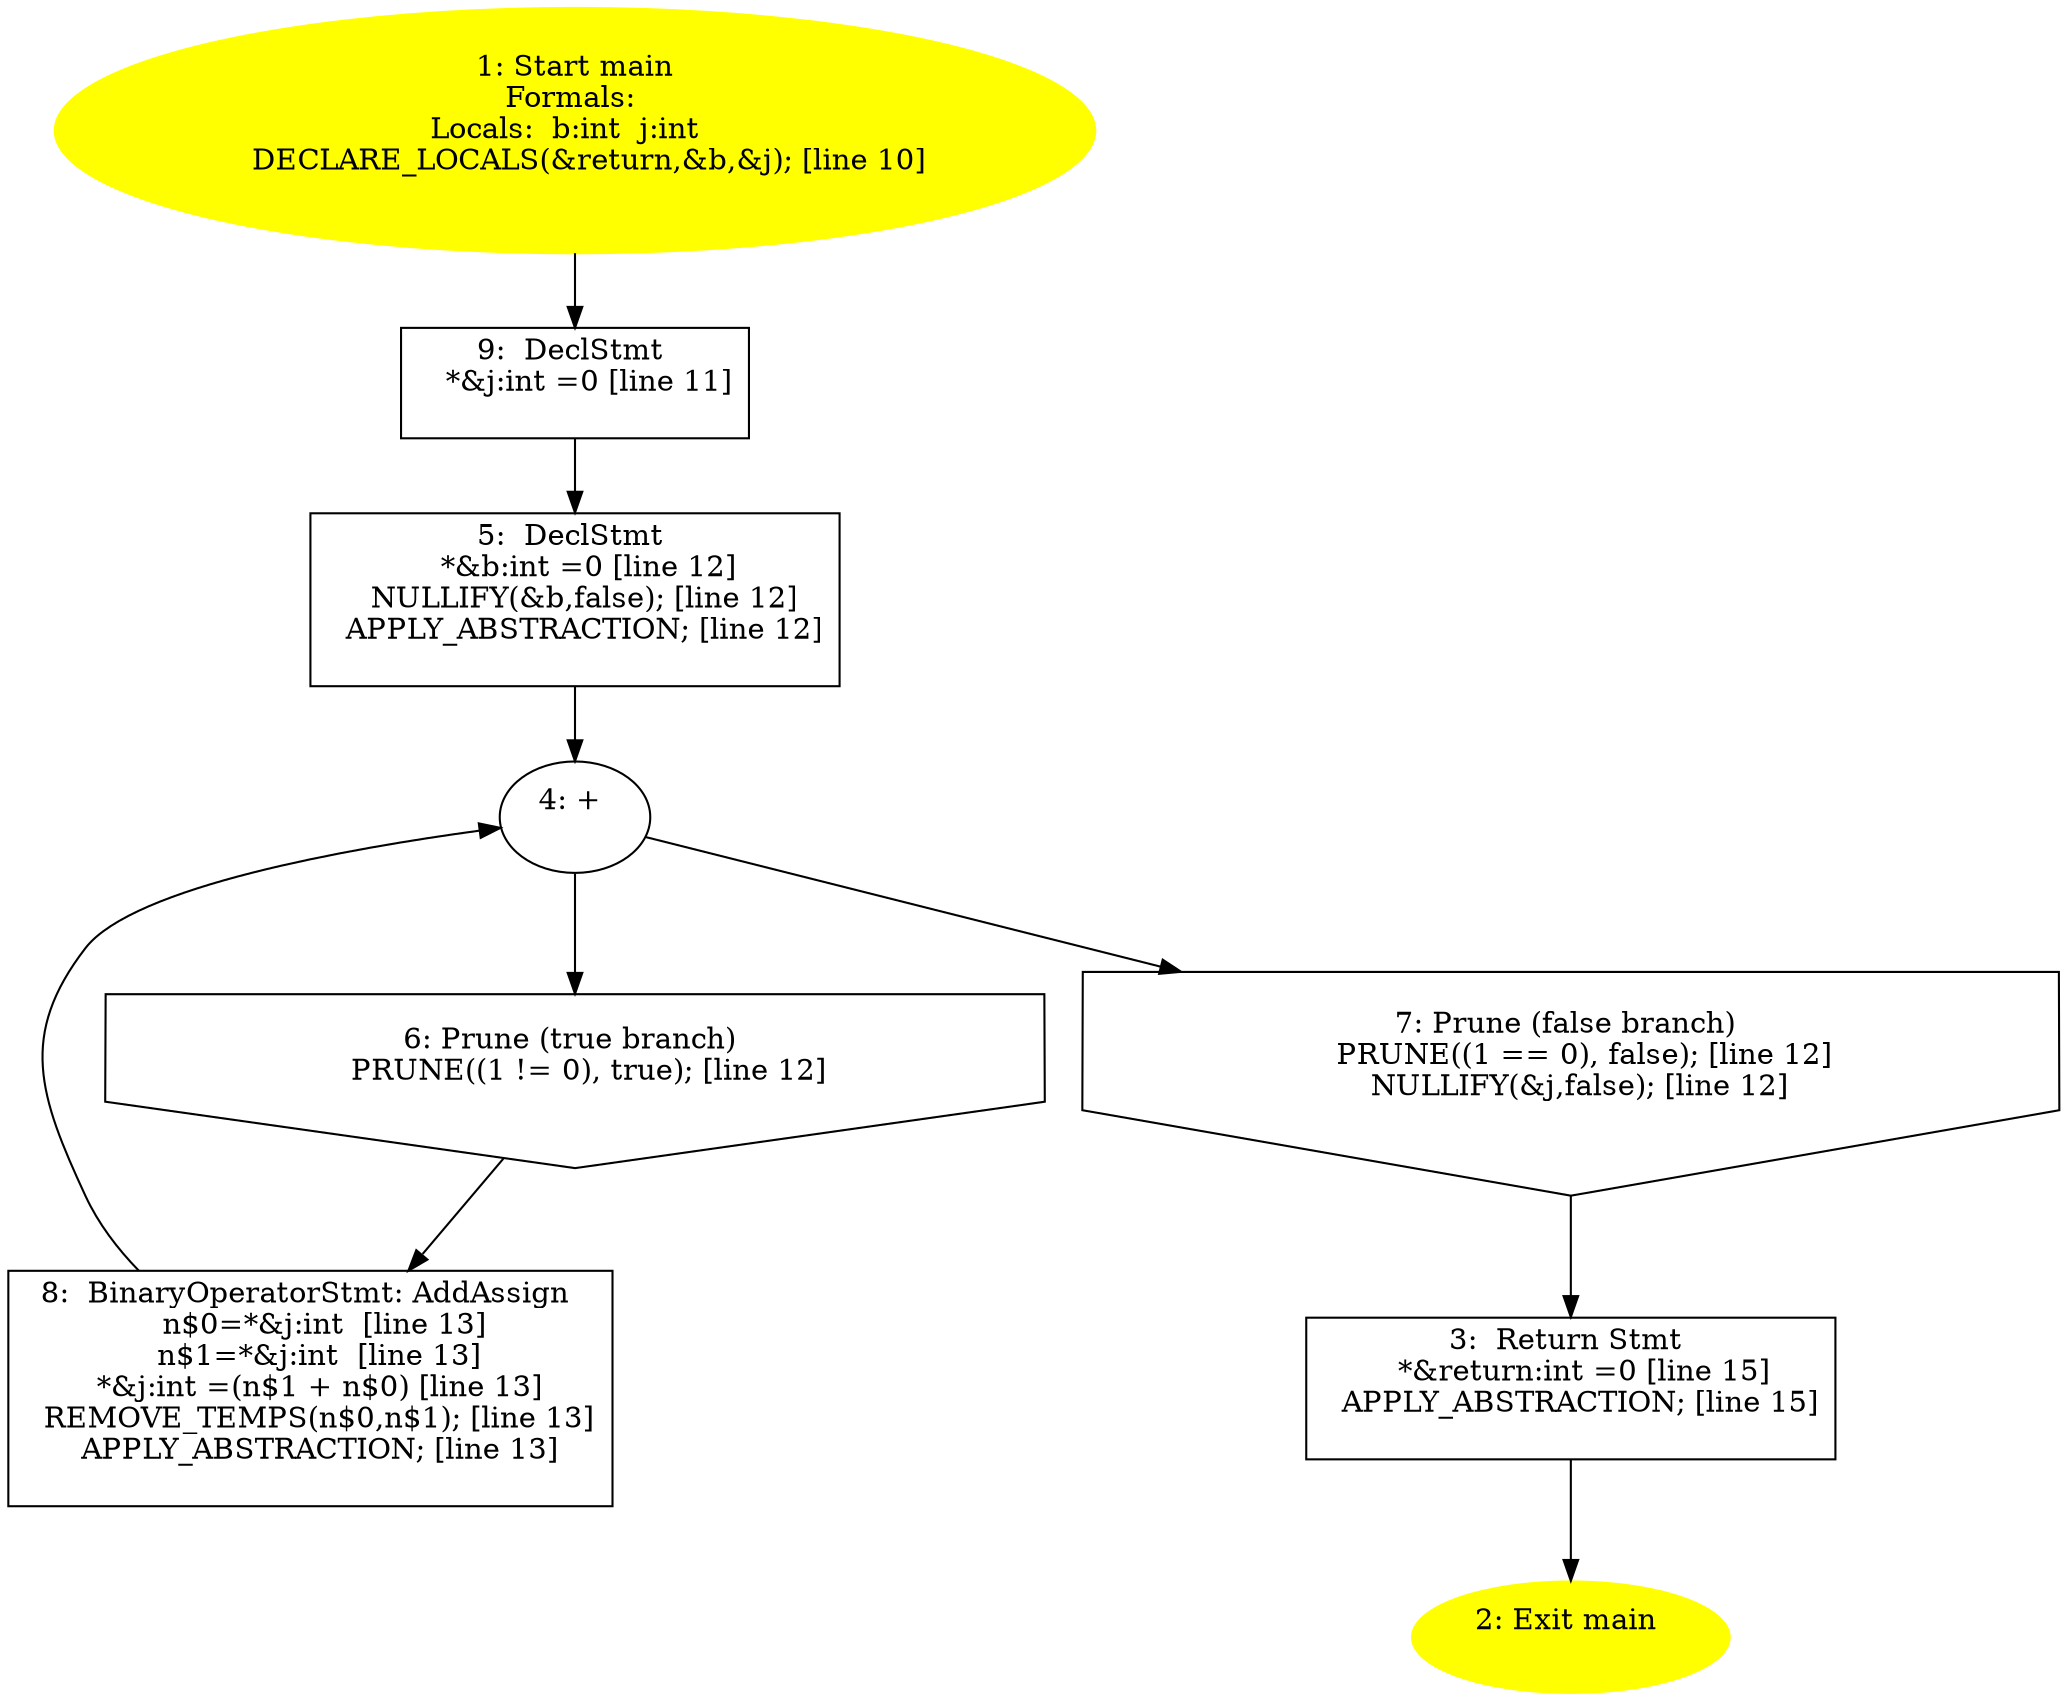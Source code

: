 digraph iCFG {
9 [label="9:  DeclStmt \n   *&j:int =0 [line 11]\n " shape="box"]
	

	 9 -> 5 ;
8 [label="8:  BinaryOperatorStmt: AddAssign \n   n$0=*&j:int  [line 13]\n  n$1=*&j:int  [line 13]\n  *&j:int =(n$1 + n$0) [line 13]\n  REMOVE_TEMPS(n$0,n$1); [line 13]\n  APPLY_ABSTRACTION; [line 13]\n " shape="box"]
	

	 8 -> 4 ;
7 [label="7: Prune (false branch) \n   PRUNE((1 == 0), false); [line 12]\n  NULLIFY(&j,false); [line 12]\n " shape="invhouse"]
	

	 7 -> 3 ;
6 [label="6: Prune (true branch) \n   PRUNE((1 != 0), true); [line 12]\n " shape="invhouse"]
	

	 6 -> 8 ;
5 [label="5:  DeclStmt \n   *&b:int =0 [line 12]\n  NULLIFY(&b,false); [line 12]\n  APPLY_ABSTRACTION; [line 12]\n " shape="box"]
	

	 5 -> 4 ;
4 [label="4: + \n  " ]
	

	 4 -> 6 ;
	 4 -> 7 ;
3 [label="3:  Return Stmt \n   *&return:int =0 [line 15]\n  APPLY_ABSTRACTION; [line 15]\n " shape="box"]
	

	 3 -> 2 ;
2 [label="2: Exit main \n  " color=yellow style=filled]
	

1 [label="1: Start main\nFormals: \nLocals:  b:int  j:int  \n   DECLARE_LOCALS(&return,&b,&j); [line 10]\n " color=yellow style=filled]
	

	 1 -> 9 ;
}

